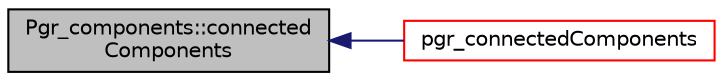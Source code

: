 digraph "Pgr_components::connectedComponents"
{
  edge [fontname="Helvetica",fontsize="10",labelfontname="Helvetica",labelfontsize="10"];
  node [fontname="Helvetica",fontsize="10",shape=record];
  rankdir="LR";
  Node19 [label="Pgr_components::connected\lComponents",height=0.2,width=0.4,color="black", fillcolor="grey75", style="filled", fontcolor="black"];
  Node19 -> Node20 [dir="back",color="midnightblue",fontsize="10",style="solid",fontname="Helvetica"];
  Node20 [label="pgr_connectedComponents",height=0.2,width=0.4,color="red", fillcolor="white", style="filled",URL="$connectedComponents__driver_8cpp.html#a93b08524c04d3b15a404f64f25389a42"];
}
